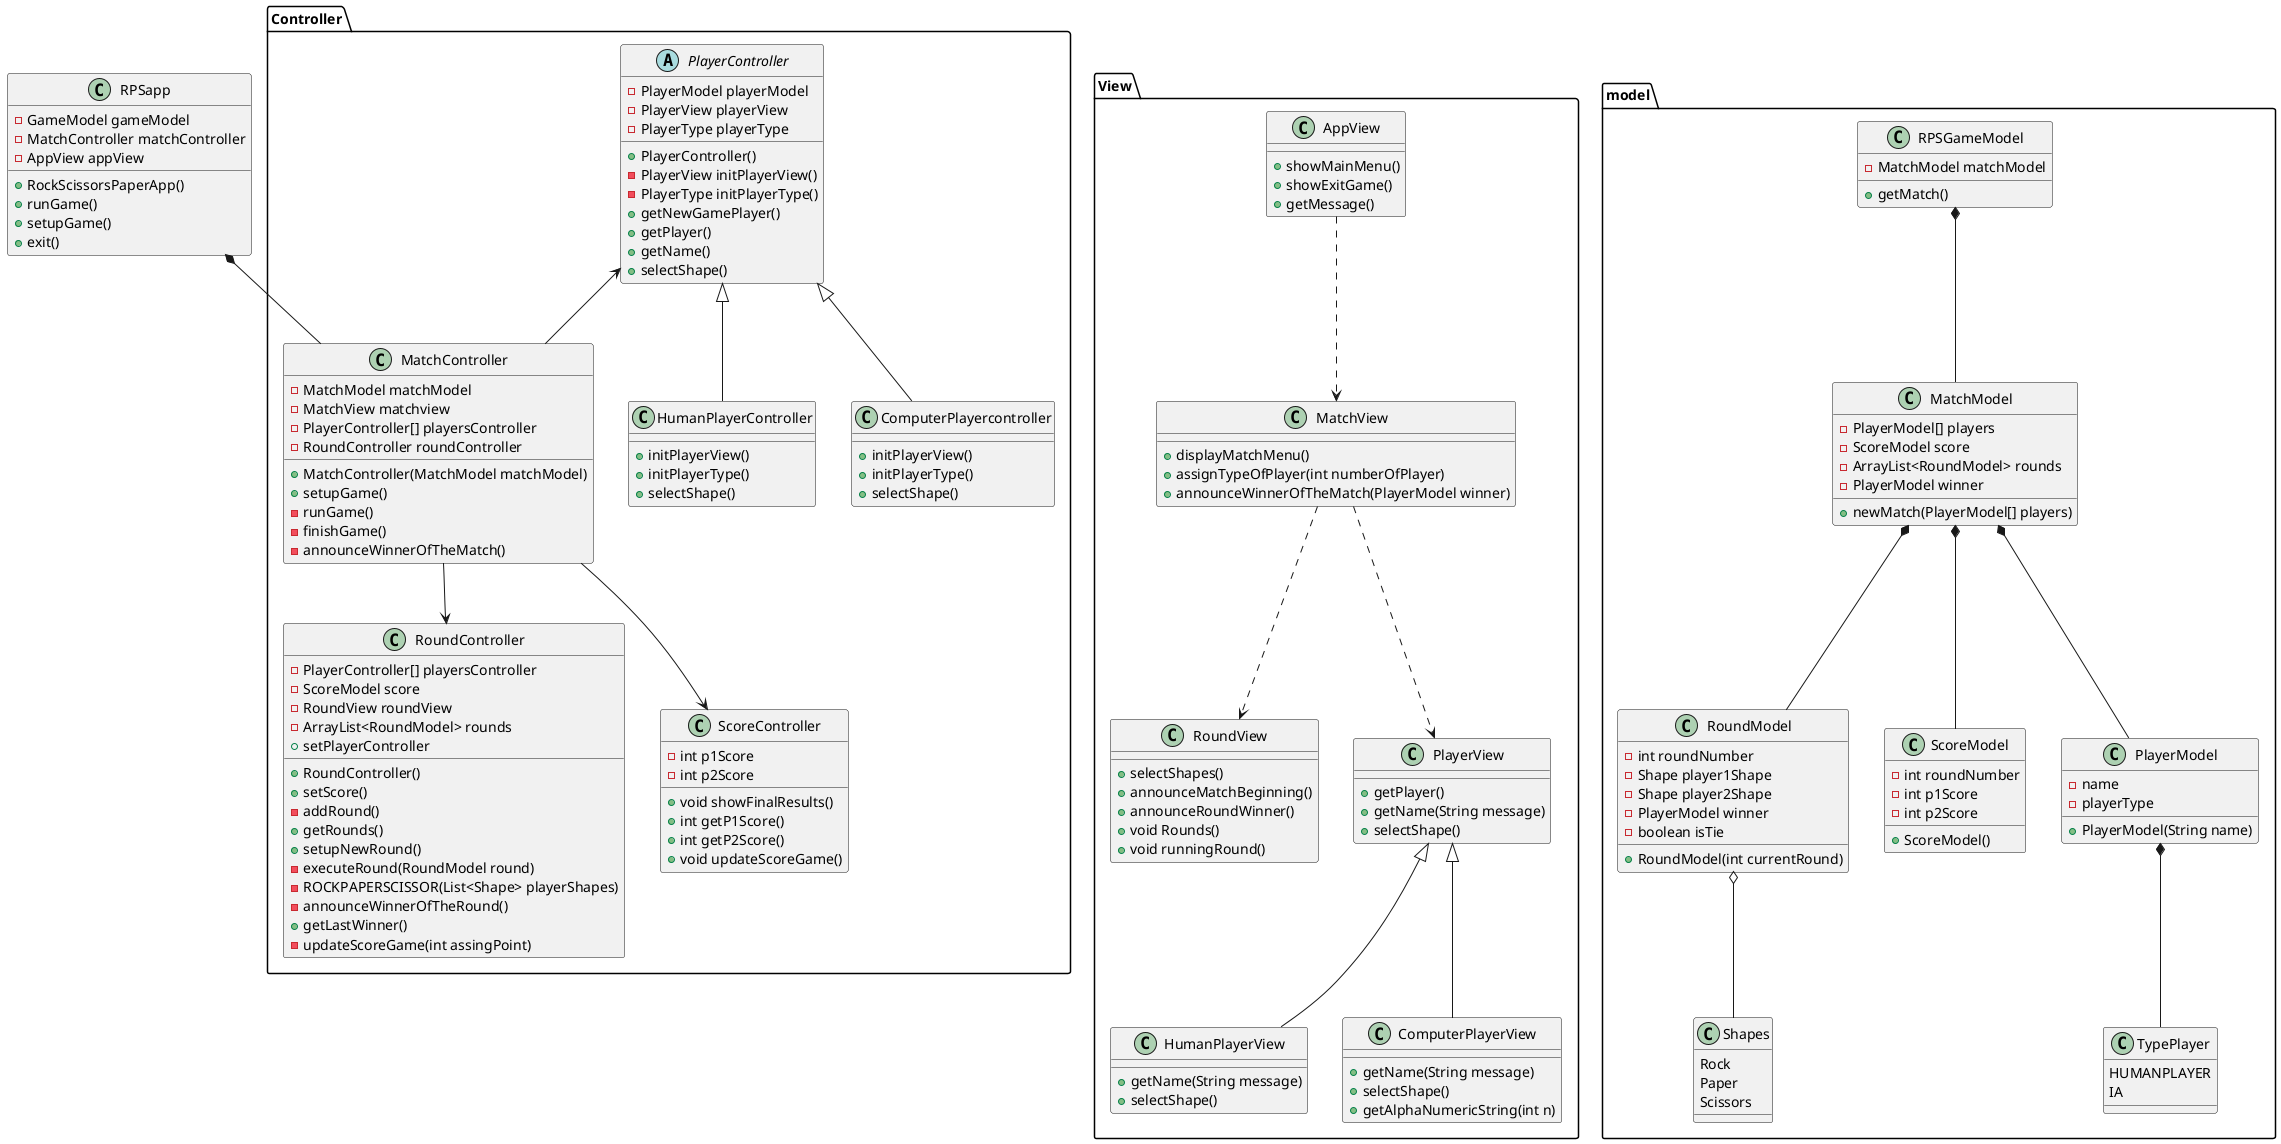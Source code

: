 @startuml

class RPSapp {
    - GameModel gameModel
    - MatchController matchController
    - AppView appView
    + RockScissorsPaperApp()
    + runGame()
    + setupGame()
    + exit()
}

/'PACKAGE VIEW'/
package View{
    class AppView {
        + showMainMenu()
        + showExitGame()
        + getMessage()
    }

    class MatchView {
        + displayMatchMenu()
        + assignTypeOfPlayer(int numberOfPlayer)
        + announceWinnerOfTheMatch(PlayerModel winner)
    }

    class RoundView {
        + selectShapes()
        + announceMatchBeginning()
        + announceRoundWinner()
        + void Rounds()
        + void runningRound()
    }

    class PlayerView {
        + getPlayer()
        + getName(String message)
        + selectShape()
    }

    class HumanPlayerView {
        + getName(String message)
        + selectShape()
    }

    class ComputerPlayerView {
        + getName(String message)
        + selectShape()
        + getAlphaNumericString(int n)

    }

    PlayerView <|-- HumanPlayerView 
    PlayerView <|-- ComputerPlayerView
    AppView ..> MatchView
    MatchView ..> RoundView
    MatchView ..> PlayerView
}

/'PACKAGE CONTROLLER'/
package Controller {
    class MatchController {
        - MatchModel matchModel
        - MatchView matchview
        - PlayerController[] playersController
        - RoundController roundController
        + MatchController(MatchModel matchModel)
        + setupGame()
        - runGame()
        - finishGame()
        - announceWinnerOfTheMatch()
    }

    class RoundController {
        - PlayerController[] playersController
        - ScoreModel score
        - RoundView roundView
        - ArrayList<RoundModel> rounds
        + RoundController()
        + setScore()
        + setPlayerController
        - addRound()
        + getRounds()
        + setupNewRound()
        - executeRound(RoundModel round)
        - ROCKPAPERSCISSOR(List<Shape> playerShapes)
        - announceWinnerOfTheRound()
        + getLastWinner()
        - updateScoreGame(int assingPoint)
    }

    abstract class PlayerController {
        - PlayerModel playerModel
        - PlayerView playerView
        - PlayerType playerType
        + PlayerController() 
        - PlayerView initPlayerView()
        - PlayerType initPlayerType()
        + getNewGamePlayer()
        + getPlayer()
        + getName()
        + selectShape()
    }

    class HumanPlayerController {
        + initPlayerView()
        + initPlayerType()
        + selectShape()
    }

    class ComputerPlayercontroller {
        + initPlayerView()
        + initPlayerType()
        + selectShape()
    }

    class ScoreController {
        - int p1Score
        - int p2Score
        + void showFinalResults()
        + int getP1Score()
        + int getP2Score()
        + void updateScoreGame()
    }

    RPSapp *-- MatchController
    PlayerController <|-- HumanPlayerController
    PlayerController <|-- ComputerPlayercontroller
    MatchController --> RoundController
    MatchController --> ScoreController
    PlayerController <-- MatchController

}

/'PACKAGE MODEL'/
package model {
    class RPSGameModel {
        - MatchModel matchModel
        + getMatch()
    }

    class MatchModel {
        - PlayerModel[] players
        - ScoreModel score
        - ArrayList<RoundModel> rounds
        - PlayerModel winner
        + newMatch(PlayerModel[] players)
    }
    
    class RoundModel {
        - int roundNumber
        - Shape player1Shape
        - Shape player2Shape
        - PlayerModel winner
        - boolean isTie
        + RoundModel(int currentRound)
    }

    class ScoreModel {
        - int roundNumber
        - int p1Score
        - int p2Score
        + ScoreModel()
    }

    class PlayerModel{
        - name
        - playerType
        + PlayerModel(String name)
    }

    class TypePlayer {
        HUMANPLAYER
        IA
    }

    class Shapes {
        Rock
        Paper
        Scissors
    }

    RPSGameModel *-- MatchModel
    MatchModel *-- RoundModel
    MatchModel *-- PlayerModel
    PlayerModel *-- TypePlayer
    MatchModel *-- ScoreModel
    RoundModel o-- Shapes
}

@enduml